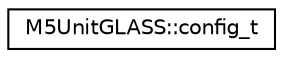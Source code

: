 digraph "Graphical Class Hierarchy"
{
 // LATEX_PDF_SIZE
  edge [fontname="Helvetica",fontsize="10",labelfontname="Helvetica",labelfontsize="10"];
  node [fontname="Helvetica",fontsize="10",shape=record];
  rankdir="LR";
  Node0 [label="M5UnitGLASS::config_t",height=0.2,width=0.4,color="black", fillcolor="white", style="filled",URL="$d4/d17/structM5UnitGLASS_1_1config__t.html",tooltip=" "];
}

